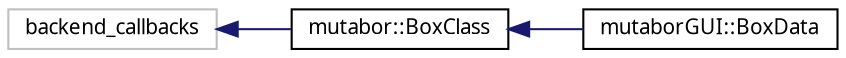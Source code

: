 digraph "Grafische Darstellung der Klassenhierarchie"
{
  edge [fontname="Sans",fontsize="10",labelfontname="Sans",labelfontsize="10"];
  node [fontname="Sans",fontsize="10",shape=record];
  rankdir="LR";
  Node402 [label="backend_callbacks",height=0.2,width=0.4,color="grey75", fillcolor="white", style="filled"];
  Node402 -> Node0 [dir="back",color="midnightblue",fontsize="10",style="solid",fontname="Sans"];
  Node0 [label="mutabor::BoxClass",height=0.2,width=0.4,color="black", fillcolor="white", style="filled",URL="$d3/d4e/structmutabor_1_1BoxClass.html"];
  Node0 -> Node1 [dir="back",color="midnightblue",fontsize="10",style="solid",fontname="Sans"];
  Node1 [label="mutaborGUI::BoxData",height=0.2,width=0.4,color="black", fillcolor="white", style="filled",URL="$df/d08/classmutaborGUI_1_1BoxData.html"];
}
